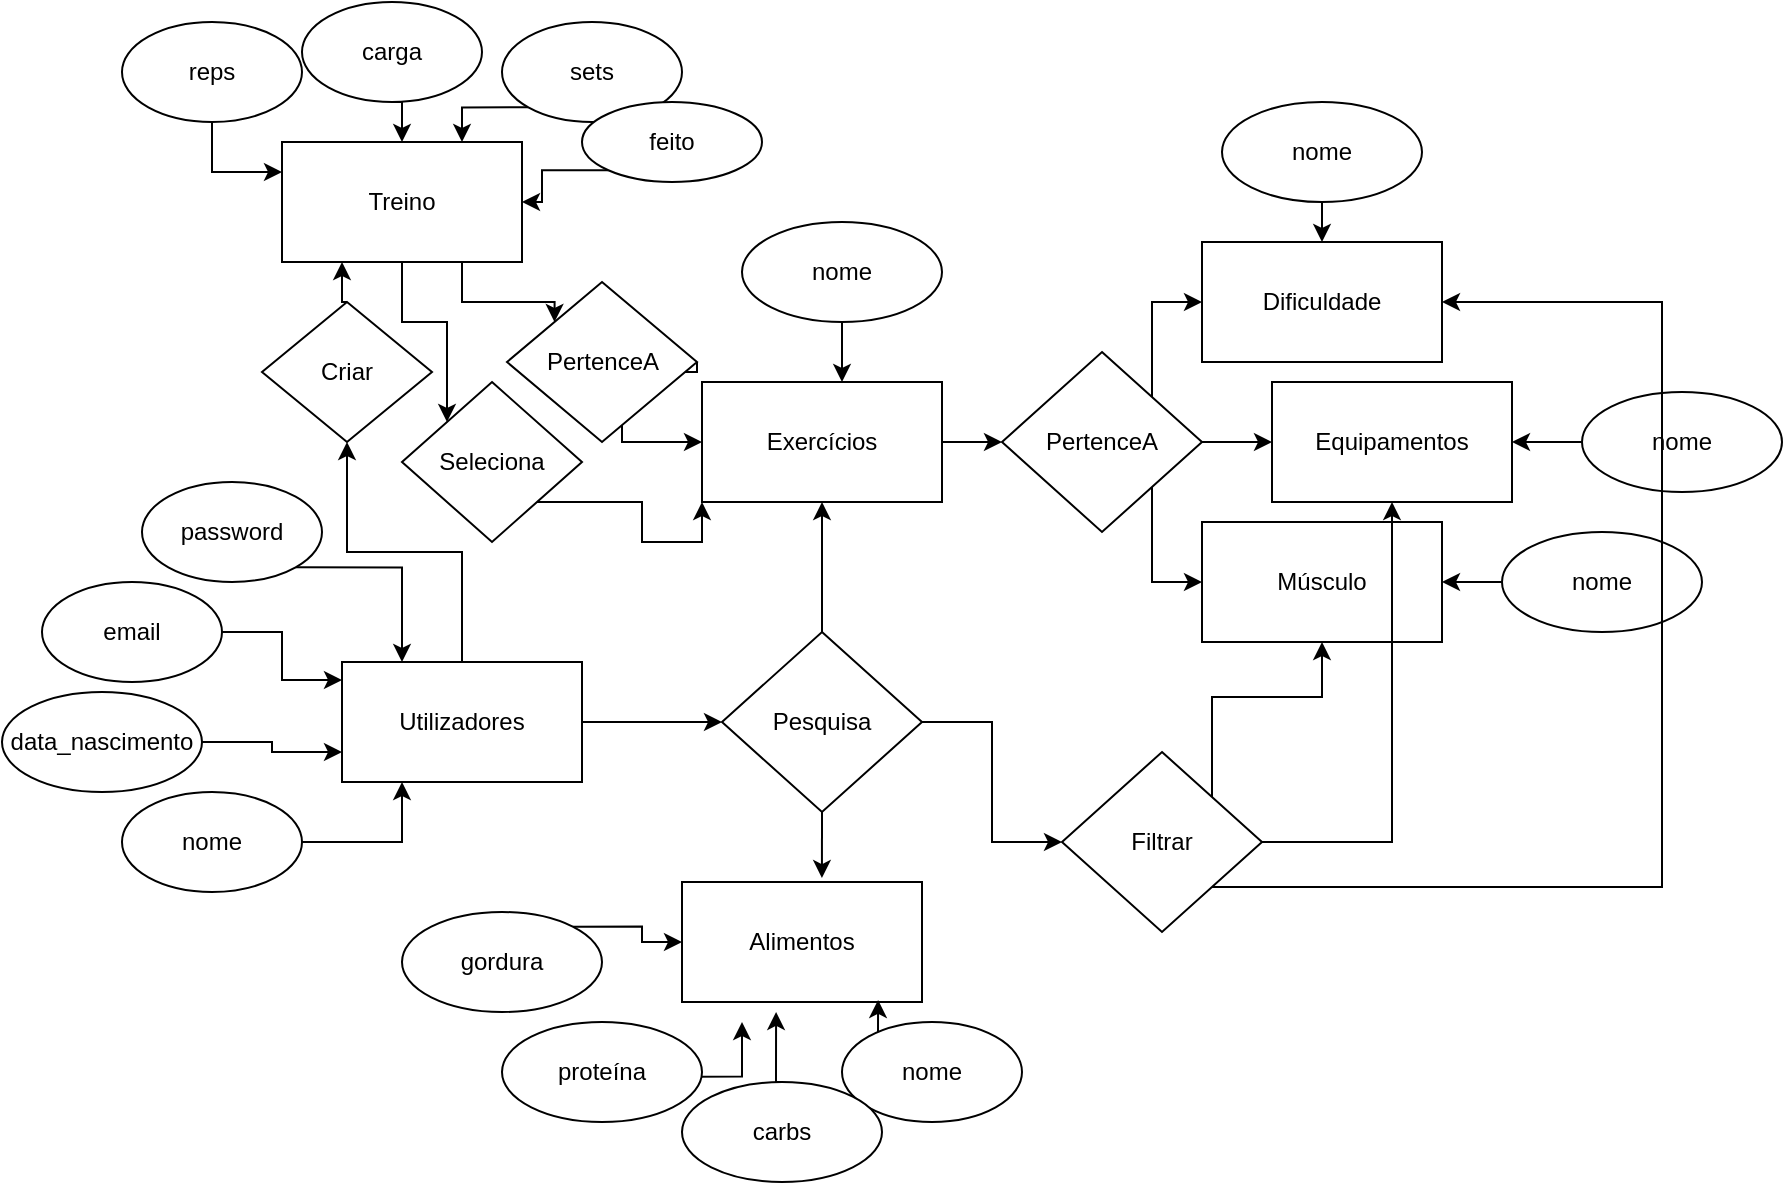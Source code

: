 <mxfile version="20.4.2" type="github">
  <diagram id="OvRkjSHBnXe3sDOmPrdE" name="Page-1">
    <mxGraphModel dx="1755" dy="809" grid="1" gridSize="10" guides="1" tooltips="1" connect="1" arrows="1" fold="1" page="0" pageScale="1" pageWidth="850" pageHeight="1100" math="0" shadow="0">
      <root>
        <mxCell id="0" />
        <mxCell id="1" parent="0" />
        <mxCell id="UN092_8002CTT36fUEtt-8" style="edgeStyle=orthogonalEdgeStyle;rounded=0;orthogonalLoop=1;jettySize=auto;html=1;exitX=1;exitY=0.5;exitDx=0;exitDy=0;" edge="1" parent="1" source="UN092_8002CTT36fUEtt-1" target="UN092_8002CTT36fUEtt-6">
          <mxGeometry relative="1" as="geometry" />
        </mxCell>
        <mxCell id="UN092_8002CTT36fUEtt-1" value="Exercícios" style="rounded=0;whiteSpace=wrap;html=1;" vertex="1" parent="1">
          <mxGeometry x="290" y="210" width="120" height="60" as="geometry" />
        </mxCell>
        <mxCell id="UN092_8002CTT36fUEtt-79" style="edgeStyle=orthogonalEdgeStyle;rounded=0;orthogonalLoop=1;jettySize=auto;html=1;exitX=0.5;exitY=0;exitDx=0;exitDy=0;entryX=0.5;entryY=1;entryDx=0;entryDy=0;" edge="1" parent="1" source="UN092_8002CTT36fUEtt-2" target="UN092_8002CTT36fUEtt-64">
          <mxGeometry relative="1" as="geometry" />
        </mxCell>
        <mxCell id="UN092_8002CTT36fUEtt-80" style="edgeStyle=orthogonalEdgeStyle;rounded=0;orthogonalLoop=1;jettySize=auto;html=1;exitX=1;exitY=0.5;exitDx=0;exitDy=0;entryX=0;entryY=0.5;entryDx=0;entryDy=0;" edge="1" parent="1" source="UN092_8002CTT36fUEtt-2" target="UN092_8002CTT36fUEtt-38">
          <mxGeometry relative="1" as="geometry" />
        </mxCell>
        <mxCell id="UN092_8002CTT36fUEtt-2" value="Utilizadores" style="rounded=0;whiteSpace=wrap;html=1;" vertex="1" parent="1">
          <mxGeometry x="110" y="350" width="120" height="60" as="geometry" />
        </mxCell>
        <mxCell id="UN092_8002CTT36fUEtt-3" value="Equipamentos" style="rounded=0;whiteSpace=wrap;html=1;" vertex="1" parent="1">
          <mxGeometry x="575" y="210" width="120" height="60" as="geometry" />
        </mxCell>
        <mxCell id="UN092_8002CTT36fUEtt-4" value="Dificuldade" style="rounded=0;whiteSpace=wrap;html=1;" vertex="1" parent="1">
          <mxGeometry x="540" y="140" width="120" height="60" as="geometry" />
        </mxCell>
        <mxCell id="UN092_8002CTT36fUEtt-5" value="Músculo" style="rounded=0;whiteSpace=wrap;html=1;" vertex="1" parent="1">
          <mxGeometry x="540" y="280" width="120" height="60" as="geometry" />
        </mxCell>
        <mxCell id="UN092_8002CTT36fUEtt-7" style="edgeStyle=orthogonalEdgeStyle;rounded=0;orthogonalLoop=1;jettySize=auto;html=1;exitX=1;exitY=0.5;exitDx=0;exitDy=0;" edge="1" parent="1" source="UN092_8002CTT36fUEtt-6" target="UN092_8002CTT36fUEtt-3">
          <mxGeometry relative="1" as="geometry" />
        </mxCell>
        <mxCell id="UN092_8002CTT36fUEtt-9" style="edgeStyle=orthogonalEdgeStyle;rounded=0;orthogonalLoop=1;jettySize=auto;html=1;exitX=1;exitY=1;exitDx=0;exitDy=0;entryX=0;entryY=0.5;entryDx=0;entryDy=0;" edge="1" parent="1" source="UN092_8002CTT36fUEtt-6" target="UN092_8002CTT36fUEtt-5">
          <mxGeometry relative="1" as="geometry" />
        </mxCell>
        <mxCell id="UN092_8002CTT36fUEtt-10" style="edgeStyle=orthogonalEdgeStyle;rounded=0;orthogonalLoop=1;jettySize=auto;html=1;exitX=1;exitY=0;exitDx=0;exitDy=0;entryX=0;entryY=0.5;entryDx=0;entryDy=0;" edge="1" parent="1" source="UN092_8002CTT36fUEtt-6" target="UN092_8002CTT36fUEtt-4">
          <mxGeometry relative="1" as="geometry" />
        </mxCell>
        <mxCell id="UN092_8002CTT36fUEtt-6" value="PertenceA" style="rhombus;whiteSpace=wrap;html=1;" vertex="1" parent="1">
          <mxGeometry x="440" y="195" width="100" height="90" as="geometry" />
        </mxCell>
        <mxCell id="UN092_8002CTT36fUEtt-61" style="edgeStyle=orthogonalEdgeStyle;rounded=0;orthogonalLoop=1;jettySize=auto;html=1;exitX=0.5;exitY=1;exitDx=0;exitDy=0;" edge="1" parent="1" source="UN092_8002CTT36fUEtt-13" target="UN092_8002CTT36fUEtt-1">
          <mxGeometry relative="1" as="geometry">
            <Array as="points">
              <mxPoint x="360" y="200" />
              <mxPoint x="360" y="200" />
            </Array>
          </mxGeometry>
        </mxCell>
        <mxCell id="UN092_8002CTT36fUEtt-13" value="nome" style="ellipse;whiteSpace=wrap;html=1;" vertex="1" parent="1">
          <mxGeometry x="310" y="130" width="100" height="50" as="geometry" />
        </mxCell>
        <mxCell id="UN092_8002CTT36fUEtt-28" style="edgeStyle=orthogonalEdgeStyle;rounded=0;orthogonalLoop=1;jettySize=auto;html=1;exitX=0.5;exitY=1;exitDx=0;exitDy=0;entryX=0.5;entryY=0;entryDx=0;entryDy=0;" edge="1" parent="1" source="UN092_8002CTT36fUEtt-15" target="UN092_8002CTT36fUEtt-4">
          <mxGeometry relative="1" as="geometry" />
        </mxCell>
        <mxCell id="UN092_8002CTT36fUEtt-15" value="nome" style="ellipse;whiteSpace=wrap;html=1;" vertex="1" parent="1">
          <mxGeometry x="550" y="70" width="100" height="50" as="geometry" />
        </mxCell>
        <mxCell id="UN092_8002CTT36fUEtt-60" style="edgeStyle=orthogonalEdgeStyle;rounded=0;orthogonalLoop=1;jettySize=auto;html=1;exitX=0;exitY=0.5;exitDx=0;exitDy=0;entryX=1;entryY=0.5;entryDx=0;entryDy=0;" edge="1" parent="1" target="UN092_8002CTT36fUEtt-3">
          <mxGeometry relative="1" as="geometry">
            <mxPoint x="730" y="240" as="sourcePoint" />
          </mxGeometry>
        </mxCell>
        <mxCell id="UN092_8002CTT36fUEtt-17" value="nome" style="ellipse;whiteSpace=wrap;html=1;" vertex="1" parent="1">
          <mxGeometry x="730" y="215" width="100" height="50" as="geometry" />
        </mxCell>
        <mxCell id="UN092_8002CTT36fUEtt-30" style="edgeStyle=orthogonalEdgeStyle;rounded=0;orthogonalLoop=1;jettySize=auto;html=1;exitX=0;exitY=0.5;exitDx=0;exitDy=0;" edge="1" parent="1" source="UN092_8002CTT36fUEtt-18" target="UN092_8002CTT36fUEtt-5">
          <mxGeometry relative="1" as="geometry" />
        </mxCell>
        <mxCell id="UN092_8002CTT36fUEtt-18" value="nome" style="ellipse;whiteSpace=wrap;html=1;" vertex="1" parent="1">
          <mxGeometry x="690" y="285" width="100" height="50" as="geometry" />
        </mxCell>
        <mxCell id="UN092_8002CTT36fUEtt-21" value="Alimentos" style="rounded=0;whiteSpace=wrap;html=1;" vertex="1" parent="1">
          <mxGeometry x="280" y="460" width="120" height="60" as="geometry" />
        </mxCell>
        <mxCell id="UN092_8002CTT36fUEtt-52" style="edgeStyle=orthogonalEdgeStyle;rounded=0;orthogonalLoop=1;jettySize=auto;html=1;exitX=0;exitY=0;exitDx=0;exitDy=0;entryX=0.817;entryY=0.983;entryDx=0;entryDy=0;entryPerimeter=0;" edge="1" parent="1" source="UN092_8002CTT36fUEtt-22" target="UN092_8002CTT36fUEtt-21">
          <mxGeometry relative="1" as="geometry" />
        </mxCell>
        <mxCell id="UN092_8002CTT36fUEtt-22" value="nome" style="ellipse;whiteSpace=wrap;html=1;" vertex="1" parent="1">
          <mxGeometry x="360" y="530" width="90" height="50" as="geometry" />
        </mxCell>
        <mxCell id="UN092_8002CTT36fUEtt-53" style="edgeStyle=orthogonalEdgeStyle;rounded=0;orthogonalLoop=1;jettySize=auto;html=1;exitX=1;exitY=0;exitDx=0;exitDy=0;" edge="1" parent="1">
          <mxGeometry relative="1" as="geometry">
            <mxPoint x="310" y="530" as="targetPoint" />
            <mxPoint x="285.355" y="557.322" as="sourcePoint" />
          </mxGeometry>
        </mxCell>
        <mxCell id="UN092_8002CTT36fUEtt-23" value="proteína" style="ellipse;whiteSpace=wrap;html=1;" vertex="1" parent="1">
          <mxGeometry x="190" y="530" width="100" height="50" as="geometry" />
        </mxCell>
        <mxCell id="UN092_8002CTT36fUEtt-50" style="edgeStyle=orthogonalEdgeStyle;rounded=0;orthogonalLoop=1;jettySize=auto;html=1;exitX=0.5;exitY=0;exitDx=0;exitDy=0;entryX=0.392;entryY=1.083;entryDx=0;entryDy=0;entryPerimeter=0;" edge="1" parent="1" source="UN092_8002CTT36fUEtt-24" target="UN092_8002CTT36fUEtt-21">
          <mxGeometry relative="1" as="geometry" />
        </mxCell>
        <mxCell id="UN092_8002CTT36fUEtt-24" value="carbs" style="ellipse;whiteSpace=wrap;html=1;" vertex="1" parent="1">
          <mxGeometry x="280" y="560" width="100" height="50" as="geometry" />
        </mxCell>
        <mxCell id="UN092_8002CTT36fUEtt-55" style="edgeStyle=orthogonalEdgeStyle;rounded=0;orthogonalLoop=1;jettySize=auto;html=1;exitX=1;exitY=0;exitDx=0;exitDy=0;entryX=0;entryY=0.5;entryDx=0;entryDy=0;" edge="1" parent="1" source="UN092_8002CTT36fUEtt-25" target="UN092_8002CTT36fUEtt-21">
          <mxGeometry relative="1" as="geometry" />
        </mxCell>
        <mxCell id="UN092_8002CTT36fUEtt-25" value="gordura" style="ellipse;whiteSpace=wrap;html=1;" vertex="1" parent="1">
          <mxGeometry x="140" y="475" width="100" height="50" as="geometry" />
        </mxCell>
        <mxCell id="UN092_8002CTT36fUEtt-41" style="edgeStyle=orthogonalEdgeStyle;rounded=0;orthogonalLoop=1;jettySize=auto;html=1;exitX=0.5;exitY=0;exitDx=0;exitDy=0;entryX=0.5;entryY=1;entryDx=0;entryDy=0;" edge="1" parent="1" source="UN092_8002CTT36fUEtt-38" target="UN092_8002CTT36fUEtt-1">
          <mxGeometry relative="1" as="geometry">
            <mxPoint x="350" y="280" as="targetPoint" />
          </mxGeometry>
        </mxCell>
        <mxCell id="UN092_8002CTT36fUEtt-51" style="edgeStyle=orthogonalEdgeStyle;rounded=0;orthogonalLoop=1;jettySize=auto;html=1;exitX=0.5;exitY=1;exitDx=0;exitDy=0;entryX=0.583;entryY=-0.033;entryDx=0;entryDy=0;entryPerimeter=0;" edge="1" parent="1" source="UN092_8002CTT36fUEtt-38" target="UN092_8002CTT36fUEtt-21">
          <mxGeometry relative="1" as="geometry" />
        </mxCell>
        <mxCell id="UN092_8002CTT36fUEtt-99" style="edgeStyle=orthogonalEdgeStyle;rounded=0;orthogonalLoop=1;jettySize=auto;html=1;exitX=1;exitY=0.5;exitDx=0;exitDy=0;entryX=0;entryY=0.5;entryDx=0;entryDy=0;" edge="1" parent="1" source="UN092_8002CTT36fUEtt-38" target="UN092_8002CTT36fUEtt-98">
          <mxGeometry relative="1" as="geometry" />
        </mxCell>
        <mxCell id="UN092_8002CTT36fUEtt-38" value="Pesquisa" style="rhombus;whiteSpace=wrap;html=1;" vertex="1" parent="1">
          <mxGeometry x="300" y="335" width="100" height="90" as="geometry" />
        </mxCell>
        <mxCell id="UN092_8002CTT36fUEtt-84" style="edgeStyle=orthogonalEdgeStyle;rounded=0;orthogonalLoop=1;jettySize=auto;html=1;exitX=1;exitY=0.5;exitDx=0;exitDy=0;entryX=0;entryY=0.75;entryDx=0;entryDy=0;" edge="1" parent="1" source="UN092_8002CTT36fUEtt-46" target="UN092_8002CTT36fUEtt-2">
          <mxGeometry relative="1" as="geometry" />
        </mxCell>
        <mxCell id="UN092_8002CTT36fUEtt-46" value="data_nascimento" style="ellipse;whiteSpace=wrap;html=1;" vertex="1" parent="1">
          <mxGeometry x="-60" y="365" width="100" height="50" as="geometry" />
        </mxCell>
        <mxCell id="UN092_8002CTT36fUEtt-83" style="edgeStyle=orthogonalEdgeStyle;rounded=0;orthogonalLoop=1;jettySize=auto;html=1;exitX=1;exitY=0.5;exitDx=0;exitDy=0;entryX=0;entryY=0.15;entryDx=0;entryDy=0;entryPerimeter=0;" edge="1" parent="1" source="UN092_8002CTT36fUEtt-48" target="UN092_8002CTT36fUEtt-2">
          <mxGeometry relative="1" as="geometry" />
        </mxCell>
        <mxCell id="UN092_8002CTT36fUEtt-48" value="email" style="ellipse;whiteSpace=wrap;html=1;" vertex="1" parent="1">
          <mxGeometry x="-40" y="310" width="90" height="50" as="geometry" />
        </mxCell>
        <mxCell id="UN092_8002CTT36fUEtt-81" style="edgeStyle=orthogonalEdgeStyle;rounded=0;orthogonalLoop=1;jettySize=auto;html=1;exitX=1;exitY=1;exitDx=0;exitDy=0;entryX=0.25;entryY=0;entryDx=0;entryDy=0;" edge="1" parent="1" source="UN092_8002CTT36fUEtt-56" target="UN092_8002CTT36fUEtt-2">
          <mxGeometry relative="1" as="geometry" />
        </mxCell>
        <mxCell id="UN092_8002CTT36fUEtt-56" value="password" style="ellipse;whiteSpace=wrap;html=1;" vertex="1" parent="1">
          <mxGeometry x="10" y="260" width="90" height="50" as="geometry" />
        </mxCell>
        <mxCell id="UN092_8002CTT36fUEtt-69" style="edgeStyle=orthogonalEdgeStyle;rounded=0;orthogonalLoop=1;jettySize=auto;html=1;exitX=0.75;exitY=1;exitDx=0;exitDy=0;entryX=0;entryY=0;entryDx=0;entryDy=0;" edge="1" parent="1" source="UN092_8002CTT36fUEtt-59" target="UN092_8002CTT36fUEtt-68">
          <mxGeometry relative="1" as="geometry" />
        </mxCell>
        <mxCell id="UN092_8002CTT36fUEtt-94" style="edgeStyle=orthogonalEdgeStyle;rounded=0;orthogonalLoop=1;jettySize=auto;html=1;exitX=0.5;exitY=1;exitDx=0;exitDy=0;entryX=0;entryY=0;entryDx=0;entryDy=0;" edge="1" parent="1" source="UN092_8002CTT36fUEtt-59" target="UN092_8002CTT36fUEtt-93">
          <mxGeometry relative="1" as="geometry" />
        </mxCell>
        <mxCell id="UN092_8002CTT36fUEtt-59" value="Treino" style="rounded=0;whiteSpace=wrap;html=1;" vertex="1" parent="1">
          <mxGeometry x="80" y="90" width="120" height="60" as="geometry" />
        </mxCell>
        <mxCell id="UN092_8002CTT36fUEtt-85" style="edgeStyle=orthogonalEdgeStyle;rounded=0;orthogonalLoop=1;jettySize=auto;html=1;exitX=1;exitY=0.5;exitDx=0;exitDy=0;entryX=0.25;entryY=1;entryDx=0;entryDy=0;" edge="1" parent="1" source="UN092_8002CTT36fUEtt-44" target="UN092_8002CTT36fUEtt-2">
          <mxGeometry relative="1" as="geometry" />
        </mxCell>
        <mxCell id="UN092_8002CTT36fUEtt-44" value="nome" style="ellipse;whiteSpace=wrap;html=1;" vertex="1" parent="1">
          <mxGeometry y="415" width="90" height="50" as="geometry" />
        </mxCell>
        <mxCell id="UN092_8002CTT36fUEtt-96" style="edgeStyle=orthogonalEdgeStyle;rounded=0;orthogonalLoop=1;jettySize=auto;html=1;exitX=0.5;exitY=0;exitDx=0;exitDy=0;entryX=0.25;entryY=1;entryDx=0;entryDy=0;" edge="1" parent="1" source="UN092_8002CTT36fUEtt-64" target="UN092_8002CTT36fUEtt-59">
          <mxGeometry relative="1" as="geometry" />
        </mxCell>
        <mxCell id="UN092_8002CTT36fUEtt-64" value="Criar" style="rhombus;whiteSpace=wrap;html=1;" vertex="1" parent="1">
          <mxGeometry x="70" y="170" width="85" height="70" as="geometry" />
        </mxCell>
        <mxCell id="UN092_8002CTT36fUEtt-70" style="edgeStyle=orthogonalEdgeStyle;rounded=0;orthogonalLoop=1;jettySize=auto;html=1;exitX=1;exitY=0.5;exitDx=0;exitDy=0;" edge="1" parent="1" source="UN092_8002CTT36fUEtt-68">
          <mxGeometry relative="1" as="geometry">
            <mxPoint x="290" y="240" as="targetPoint" />
            <Array as="points">
              <mxPoint x="250" y="205" />
              <mxPoint x="250" y="240" />
            </Array>
          </mxGeometry>
        </mxCell>
        <mxCell id="UN092_8002CTT36fUEtt-68" value="PertenceA" style="rhombus;whiteSpace=wrap;html=1;" vertex="1" parent="1">
          <mxGeometry x="192.5" y="160" width="95" height="80" as="geometry" />
        </mxCell>
        <mxCell id="UN092_8002CTT36fUEtt-77" style="edgeStyle=orthogonalEdgeStyle;rounded=0;orthogonalLoop=1;jettySize=auto;html=1;exitX=0.5;exitY=1;exitDx=0;exitDy=0;entryX=0;entryY=0.25;entryDx=0;entryDy=0;" edge="1" parent="1" source="UN092_8002CTT36fUEtt-72" target="UN092_8002CTT36fUEtt-59">
          <mxGeometry relative="1" as="geometry" />
        </mxCell>
        <mxCell id="UN092_8002CTT36fUEtt-72" value="reps" style="ellipse;whiteSpace=wrap;html=1;" vertex="1" parent="1">
          <mxGeometry y="30" width="90" height="50" as="geometry" />
        </mxCell>
        <mxCell id="UN092_8002CTT36fUEtt-76" style="edgeStyle=orthogonalEdgeStyle;rounded=0;orthogonalLoop=1;jettySize=auto;html=1;exitX=0.5;exitY=1;exitDx=0;exitDy=0;entryX=0.5;entryY=0;entryDx=0;entryDy=0;" edge="1" parent="1" source="UN092_8002CTT36fUEtt-73" target="UN092_8002CTT36fUEtt-59">
          <mxGeometry relative="1" as="geometry" />
        </mxCell>
        <mxCell id="UN092_8002CTT36fUEtt-73" value="carga" style="ellipse;whiteSpace=wrap;html=1;" vertex="1" parent="1">
          <mxGeometry x="90" y="20" width="90" height="50" as="geometry" />
        </mxCell>
        <mxCell id="UN092_8002CTT36fUEtt-75" style="edgeStyle=orthogonalEdgeStyle;rounded=0;orthogonalLoop=1;jettySize=auto;html=1;exitX=0;exitY=1;exitDx=0;exitDy=0;entryX=0.75;entryY=0;entryDx=0;entryDy=0;" edge="1" parent="1" source="UN092_8002CTT36fUEtt-74" target="UN092_8002CTT36fUEtt-59">
          <mxGeometry relative="1" as="geometry" />
        </mxCell>
        <mxCell id="UN092_8002CTT36fUEtt-74" value="sets" style="ellipse;whiteSpace=wrap;html=1;" vertex="1" parent="1">
          <mxGeometry x="190" y="30" width="90" height="50" as="geometry" />
        </mxCell>
        <mxCell id="UN092_8002CTT36fUEtt-92" style="edgeStyle=orthogonalEdgeStyle;rounded=0;orthogonalLoop=1;jettySize=auto;html=1;exitX=0;exitY=1;exitDx=0;exitDy=0;entryX=1;entryY=0.5;entryDx=0;entryDy=0;" edge="1" parent="1" source="UN092_8002CTT36fUEtt-88" target="UN092_8002CTT36fUEtt-59">
          <mxGeometry relative="1" as="geometry" />
        </mxCell>
        <mxCell id="UN092_8002CTT36fUEtt-88" value="feito" style="ellipse;whiteSpace=wrap;html=1;" vertex="1" parent="1">
          <mxGeometry x="230" y="70" width="90" height="40" as="geometry" />
        </mxCell>
        <mxCell id="UN092_8002CTT36fUEtt-95" style="edgeStyle=orthogonalEdgeStyle;rounded=0;orthogonalLoop=1;jettySize=auto;html=1;exitX=1;exitY=1;exitDx=0;exitDy=0;entryX=0;entryY=1;entryDx=0;entryDy=0;" edge="1" parent="1" source="UN092_8002CTT36fUEtt-93" target="UN092_8002CTT36fUEtt-1">
          <mxGeometry relative="1" as="geometry" />
        </mxCell>
        <mxCell id="UN092_8002CTT36fUEtt-93" value="Seleciona" style="rhombus;whiteSpace=wrap;html=1;" vertex="1" parent="1">
          <mxGeometry x="140" y="210" width="90" height="80" as="geometry" />
        </mxCell>
        <mxCell id="UN092_8002CTT36fUEtt-101" style="edgeStyle=orthogonalEdgeStyle;rounded=0;orthogonalLoop=1;jettySize=auto;html=1;exitX=1;exitY=0.5;exitDx=0;exitDy=0;" edge="1" parent="1" source="UN092_8002CTT36fUEtt-98" target="UN092_8002CTT36fUEtt-3">
          <mxGeometry relative="1" as="geometry" />
        </mxCell>
        <mxCell id="UN092_8002CTT36fUEtt-104" style="edgeStyle=orthogonalEdgeStyle;rounded=0;orthogonalLoop=1;jettySize=auto;html=1;exitX=1;exitY=0;exitDx=0;exitDy=0;entryX=0.5;entryY=1;entryDx=0;entryDy=0;" edge="1" parent="1" source="UN092_8002CTT36fUEtt-98" target="UN092_8002CTT36fUEtt-5">
          <mxGeometry relative="1" as="geometry" />
        </mxCell>
        <mxCell id="UN092_8002CTT36fUEtt-106" style="edgeStyle=orthogonalEdgeStyle;rounded=0;orthogonalLoop=1;jettySize=auto;html=1;exitX=1;exitY=1;exitDx=0;exitDy=0;entryX=1;entryY=0.5;entryDx=0;entryDy=0;" edge="1" parent="1" source="UN092_8002CTT36fUEtt-98" target="UN092_8002CTT36fUEtt-4">
          <mxGeometry relative="1" as="geometry">
            <mxPoint x="750" y="160" as="targetPoint" />
            <Array as="points">
              <mxPoint x="770" y="463" />
              <mxPoint x="770" y="170" />
            </Array>
          </mxGeometry>
        </mxCell>
        <mxCell id="UN092_8002CTT36fUEtt-98" value="Filtrar" style="rhombus;whiteSpace=wrap;html=1;" vertex="1" parent="1">
          <mxGeometry x="470" y="395" width="100" height="90" as="geometry" />
        </mxCell>
      </root>
    </mxGraphModel>
  </diagram>
</mxfile>
